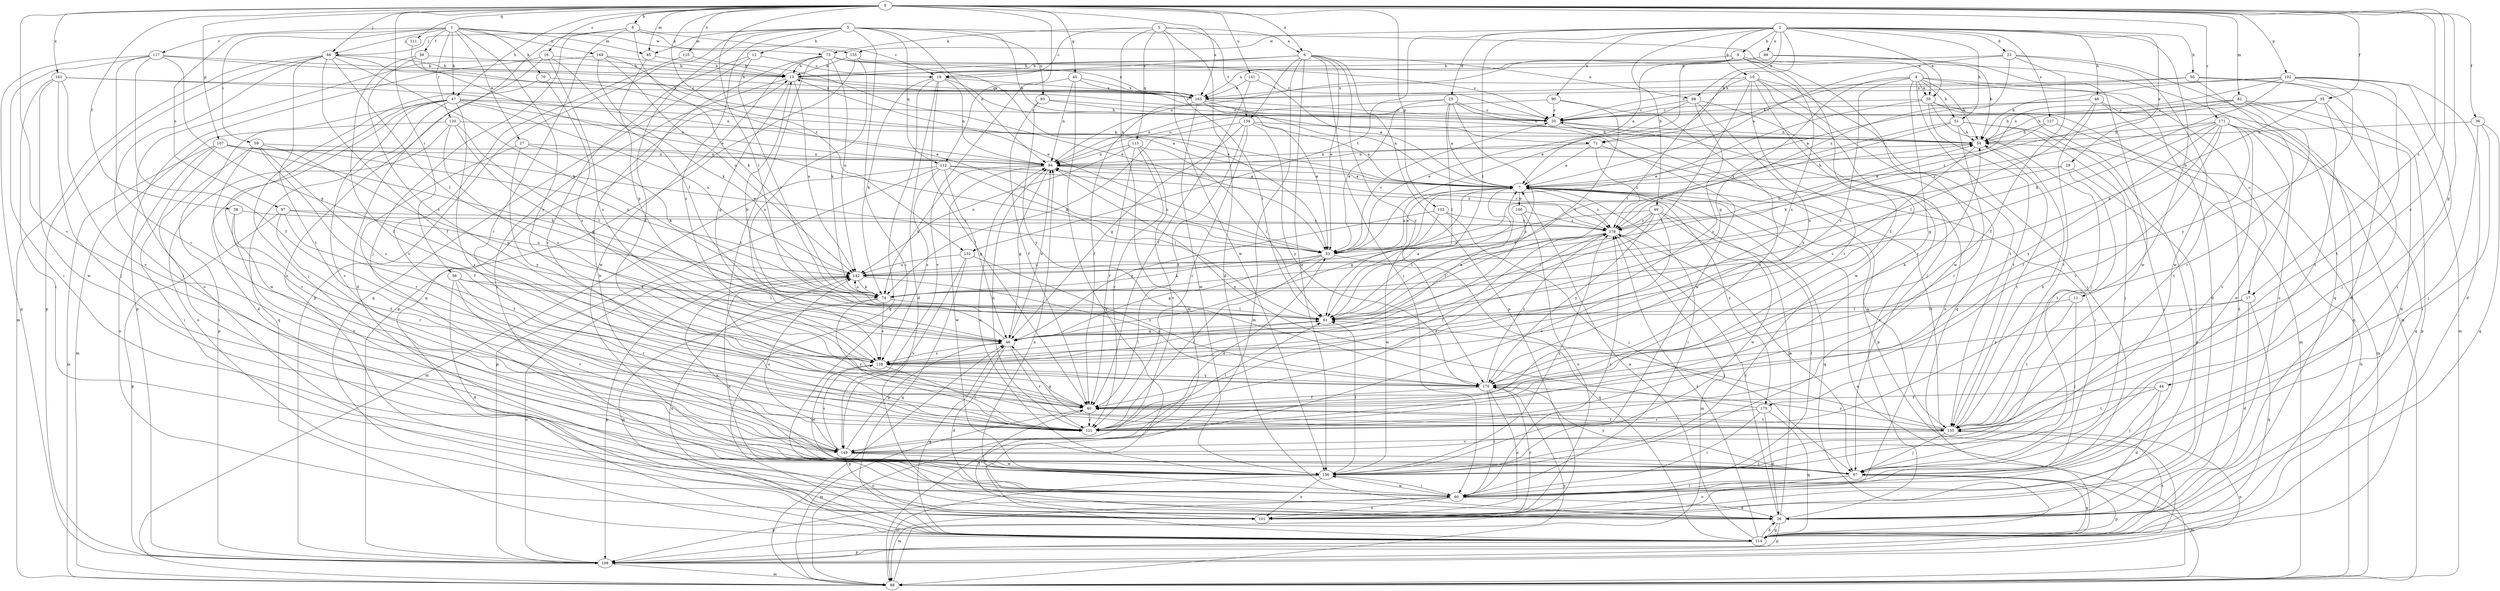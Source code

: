 strict digraph  {
0;
1;
2;
3;
4;
5;
6;
7;
8;
9;
10;
11;
12;
13;
16;
17;
19;
20;
23;
25;
26;
27;
29;
30;
33;
35;
36;
38;
39;
40;
44;
45;
46;
47;
48;
49;
50;
51;
54;
56;
59;
60;
66;
67;
70;
71;
73;
74;
81;
82;
85;
88;
89;
90;
93;
94;
97;
98;
100;
101;
102;
103;
107;
108;
111;
112;
113;
114;
117;
120;
121;
125;
127;
128;
132;
134;
135;
141;
142;
149;
155;
156;
161;
163;
169;
170;
171;
175;
176;
0 -> 6  [label=a];
0 -> 8  [label=b];
0 -> 16  [label=c];
0 -> 17  [label=c];
0 -> 35  [label=f];
0 -> 36  [label=f];
0 -> 38  [label=f];
0 -> 44  [label=g];
0 -> 45  [label=g];
0 -> 47  [label=h];
0 -> 56  [label=i];
0 -> 66  [label=j];
0 -> 81  [label=l];
0 -> 82  [label=m];
0 -> 85  [label=m];
0 -> 102  [label=p];
0 -> 103  [label=p];
0 -> 107  [label=p];
0 -> 111  [label=q];
0 -> 112  [label=q];
0 -> 125  [label=s];
0 -> 132  [label=t];
0 -> 141  [label=u];
0 -> 149  [label=v];
0 -> 161  [label=x];
0 -> 163  [label=x];
0 -> 171  [label=z];
0 -> 175  [label=z];
1 -> 27  [label=e];
1 -> 39  [label=f];
1 -> 47  [label=h];
1 -> 59  [label=i];
1 -> 66  [label=j];
1 -> 70  [label=k];
1 -> 85  [label=m];
1 -> 97  [label=o];
1 -> 117  [label=r];
1 -> 120  [label=r];
1 -> 155  [label=w];
1 -> 169  [label=y];
1 -> 170  [label=y];
2 -> 9  [label=b];
2 -> 10  [label=b];
2 -> 11  [label=b];
2 -> 23  [label=d];
2 -> 25  [label=d];
2 -> 29  [label=e];
2 -> 30  [label=e];
2 -> 48  [label=h];
2 -> 49  [label=h];
2 -> 50  [label=h];
2 -> 51  [label=h];
2 -> 71  [label=k];
2 -> 81  [label=l];
2 -> 89  [label=n];
2 -> 90  [label=n];
2 -> 98  [label=o];
2 -> 127  [label=s];
2 -> 132  [label=t];
2 -> 155  [label=w];
3 -> 12  [label=b];
3 -> 30  [label=e];
3 -> 40  [label=f];
3 -> 60  [label=i];
3 -> 66  [label=j];
3 -> 71  [label=k];
3 -> 85  [label=m];
3 -> 93  [label=n];
3 -> 94  [label=n];
3 -> 108  [label=p];
3 -> 112  [label=q];
3 -> 128  [label=s];
4 -> 17  [label=c];
4 -> 26  [label=d];
4 -> 30  [label=e];
4 -> 46  [label=g];
4 -> 51  [label=h];
4 -> 54  [label=h];
4 -> 60  [label=i];
4 -> 71  [label=k];
4 -> 121  [label=r];
4 -> 128  [label=s];
5 -> 6  [label=a];
5 -> 19  [label=c];
5 -> 26  [label=d];
5 -> 73  [label=k];
5 -> 88  [label=m];
5 -> 113  [label=q];
5 -> 134  [label=t];
5 -> 156  [label=w];
6 -> 13  [label=b];
6 -> 19  [label=c];
6 -> 33  [label=e];
6 -> 60  [label=i];
6 -> 88  [label=m];
6 -> 98  [label=o];
6 -> 108  [label=p];
6 -> 134  [label=t];
6 -> 156  [label=w];
6 -> 170  [label=y];
7 -> 13  [label=b];
7 -> 33  [label=e];
7 -> 46  [label=g];
7 -> 54  [label=h];
7 -> 60  [label=i];
7 -> 100  [label=o];
7 -> 114  [label=q];
7 -> 135  [label=t];
7 -> 175  [label=z];
7 -> 176  [label=z];
8 -> 19  [label=c];
8 -> 67  [label=j];
8 -> 73  [label=k];
8 -> 74  [label=k];
8 -> 101  [label=o];
8 -> 121  [label=r];
9 -> 7  [label=a];
9 -> 13  [label=b];
9 -> 33  [label=e];
9 -> 40  [label=f];
9 -> 94  [label=n];
9 -> 114  [label=q];
9 -> 128  [label=s];
9 -> 156  [label=w];
10 -> 67  [label=j];
10 -> 81  [label=l];
10 -> 114  [label=q];
10 -> 121  [label=r];
10 -> 128  [label=s];
10 -> 135  [label=t];
10 -> 156  [label=w];
10 -> 163  [label=x];
11 -> 67  [label=j];
11 -> 81  [label=l];
11 -> 135  [label=t];
12 -> 19  [label=c];
12 -> 81  [label=l];
12 -> 114  [label=q];
12 -> 121  [label=r];
13 -> 20  [label=c];
13 -> 46  [label=g];
13 -> 60  [label=i];
13 -> 142  [label=u];
13 -> 163  [label=x];
16 -> 13  [label=b];
16 -> 26  [label=d];
16 -> 81  [label=l];
16 -> 108  [label=p];
16 -> 128  [label=s];
17 -> 26  [label=d];
17 -> 81  [label=l];
17 -> 114  [label=q];
17 -> 170  [label=y];
19 -> 26  [label=d];
19 -> 40  [label=f];
19 -> 54  [label=h];
19 -> 74  [label=k];
19 -> 94  [label=n];
19 -> 114  [label=q];
19 -> 163  [label=x];
20 -> 54  [label=h];
20 -> 108  [label=p];
23 -> 7  [label=a];
23 -> 13  [label=b];
23 -> 40  [label=f];
23 -> 88  [label=m];
23 -> 156  [label=w];
23 -> 176  [label=z];
25 -> 7  [label=a];
25 -> 20  [label=c];
25 -> 33  [label=e];
25 -> 81  [label=l];
25 -> 94  [label=n];
25 -> 128  [label=s];
25 -> 156  [label=w];
26 -> 7  [label=a];
26 -> 20  [label=c];
26 -> 94  [label=n];
26 -> 108  [label=p];
26 -> 114  [label=q];
26 -> 176  [label=z];
27 -> 74  [label=k];
27 -> 94  [label=n];
27 -> 121  [label=r];
27 -> 170  [label=y];
29 -> 7  [label=a];
29 -> 101  [label=o];
29 -> 135  [label=t];
29 -> 142  [label=u];
30 -> 20  [label=c];
30 -> 33  [label=e];
30 -> 67  [label=j];
30 -> 88  [label=m];
30 -> 101  [label=o];
30 -> 135  [label=t];
33 -> 7  [label=a];
33 -> 20  [label=c];
33 -> 46  [label=g];
33 -> 54  [label=h];
33 -> 74  [label=k];
33 -> 94  [label=n];
33 -> 114  [label=q];
33 -> 121  [label=r];
33 -> 142  [label=u];
35 -> 20  [label=c];
35 -> 54  [label=h];
35 -> 67  [label=j];
35 -> 74  [label=k];
35 -> 135  [label=t];
36 -> 54  [label=h];
36 -> 60  [label=i];
36 -> 67  [label=j];
36 -> 114  [label=q];
38 -> 40  [label=f];
38 -> 149  [label=v];
38 -> 176  [label=z];
39 -> 13  [label=b];
39 -> 33  [label=e];
39 -> 40  [label=f];
39 -> 128  [label=s];
40 -> 88  [label=m];
40 -> 121  [label=r];
40 -> 135  [label=t];
44 -> 26  [label=d];
44 -> 40  [label=f];
44 -> 67  [label=j];
44 -> 135  [label=t];
45 -> 81  [label=l];
45 -> 94  [label=n];
45 -> 114  [label=q];
45 -> 149  [label=v];
45 -> 163  [label=x];
46 -> 7  [label=a];
46 -> 13  [label=b];
46 -> 26  [label=d];
46 -> 94  [label=n];
46 -> 121  [label=r];
46 -> 128  [label=s];
47 -> 7  [label=a];
47 -> 20  [label=c];
47 -> 26  [label=d];
47 -> 94  [label=n];
47 -> 108  [label=p];
47 -> 114  [label=q];
47 -> 121  [label=r];
47 -> 142  [label=u];
47 -> 149  [label=v];
47 -> 156  [label=w];
48 -> 7  [label=a];
48 -> 20  [label=c];
48 -> 26  [label=d];
48 -> 81  [label=l];
48 -> 114  [label=q];
48 -> 135  [label=t];
49 -> 60  [label=i];
49 -> 81  [label=l];
49 -> 142  [label=u];
49 -> 149  [label=v];
49 -> 156  [label=w];
49 -> 170  [label=y];
49 -> 176  [label=z];
50 -> 20  [label=c];
50 -> 26  [label=d];
50 -> 88  [label=m];
50 -> 101  [label=o];
50 -> 163  [label=x];
51 -> 54  [label=h];
51 -> 60  [label=i];
51 -> 67  [label=j];
51 -> 121  [label=r];
51 -> 142  [label=u];
51 -> 176  [label=z];
54 -> 94  [label=n];
54 -> 128  [label=s];
54 -> 135  [label=t];
56 -> 26  [label=d];
56 -> 74  [label=k];
56 -> 81  [label=l];
56 -> 121  [label=r];
56 -> 149  [label=v];
59 -> 40  [label=f];
59 -> 46  [label=g];
59 -> 60  [label=i];
59 -> 94  [label=n];
59 -> 121  [label=r];
59 -> 128  [label=s];
60 -> 26  [label=d];
60 -> 88  [label=m];
60 -> 101  [label=o];
60 -> 108  [label=p];
60 -> 142  [label=u];
60 -> 156  [label=w];
60 -> 176  [label=z];
66 -> 13  [label=b];
66 -> 20  [label=c];
66 -> 40  [label=f];
66 -> 60  [label=i];
66 -> 74  [label=k];
66 -> 81  [label=l];
66 -> 88  [label=m];
66 -> 108  [label=p];
66 -> 135  [label=t];
67 -> 13  [label=b];
67 -> 60  [label=i];
67 -> 88  [label=m];
67 -> 101  [label=o];
67 -> 108  [label=p];
67 -> 114  [label=q];
67 -> 170  [label=y];
70 -> 67  [label=j];
70 -> 128  [label=s];
70 -> 163  [label=x];
71 -> 7  [label=a];
71 -> 60  [label=i];
71 -> 94  [label=n];
71 -> 176  [label=z];
73 -> 13  [label=b];
73 -> 20  [label=c];
73 -> 33  [label=e];
73 -> 74  [label=k];
73 -> 114  [label=q];
73 -> 135  [label=t];
73 -> 142  [label=u];
73 -> 156  [label=w];
73 -> 163  [label=x];
74 -> 81  [label=l];
74 -> 114  [label=q];
74 -> 121  [label=r];
74 -> 128  [label=s];
74 -> 142  [label=u];
81 -> 7  [label=a];
81 -> 46  [label=g];
82 -> 20  [label=c];
82 -> 26  [label=d];
82 -> 54  [label=h];
82 -> 108  [label=p];
82 -> 121  [label=r];
82 -> 176  [label=z];
85 -> 33  [label=e];
85 -> 46  [label=g];
88 -> 7  [label=a];
88 -> 46  [label=g];
88 -> 54  [label=h];
88 -> 170  [label=y];
89 -> 13  [label=b];
89 -> 54  [label=h];
89 -> 156  [label=w];
89 -> 163  [label=x];
90 -> 20  [label=c];
90 -> 81  [label=l];
90 -> 94  [label=n];
90 -> 121  [label=r];
93 -> 20  [label=c];
93 -> 40  [label=f];
93 -> 54  [label=h];
93 -> 170  [label=y];
94 -> 7  [label=a];
94 -> 46  [label=g];
94 -> 74  [label=k];
94 -> 156  [label=w];
94 -> 176  [label=z];
97 -> 40  [label=f];
97 -> 108  [label=p];
97 -> 121  [label=r];
97 -> 142  [label=u];
97 -> 176  [label=z];
98 -> 20  [label=c];
98 -> 33  [label=e];
98 -> 101  [label=o];
98 -> 128  [label=s];
98 -> 170  [label=y];
100 -> 81  [label=l];
100 -> 101  [label=o];
100 -> 176  [label=z];
101 -> 40  [label=f];
101 -> 170  [label=y];
102 -> 26  [label=d];
102 -> 54  [label=h];
102 -> 60  [label=i];
102 -> 74  [label=k];
102 -> 94  [label=n];
102 -> 135  [label=t];
102 -> 163  [label=x];
102 -> 170  [label=y];
103 -> 46  [label=g];
103 -> 67  [label=j];
103 -> 156  [label=w];
103 -> 176  [label=z];
107 -> 33  [label=e];
107 -> 60  [label=i];
107 -> 74  [label=k];
107 -> 88  [label=m];
107 -> 94  [label=n];
107 -> 101  [label=o];
107 -> 142  [label=u];
108 -> 88  [label=m];
108 -> 142  [label=u];
111 -> 33  [label=e];
112 -> 7  [label=a];
112 -> 46  [label=g];
112 -> 81  [label=l];
112 -> 88  [label=m];
112 -> 108  [label=p];
112 -> 128  [label=s];
112 -> 176  [label=z];
113 -> 40  [label=f];
113 -> 81  [label=l];
113 -> 94  [label=n];
113 -> 121  [label=r];
113 -> 142  [label=u];
113 -> 149  [label=v];
114 -> 7  [label=a];
114 -> 26  [label=d];
114 -> 46  [label=g];
114 -> 108  [label=p];
114 -> 135  [label=t];
114 -> 142  [label=u];
114 -> 176  [label=z];
117 -> 13  [label=b];
117 -> 40  [label=f];
117 -> 46  [label=g];
117 -> 60  [label=i];
117 -> 108  [label=p];
117 -> 121  [label=r];
117 -> 163  [label=x];
120 -> 46  [label=g];
120 -> 54  [label=h];
120 -> 81  [label=l];
120 -> 88  [label=m];
120 -> 101  [label=o];
120 -> 128  [label=s];
121 -> 81  [label=l];
121 -> 94  [label=n];
121 -> 176  [label=z];
125 -> 13  [label=b];
125 -> 149  [label=v];
127 -> 54  [label=h];
127 -> 74  [label=k];
127 -> 88  [label=m];
128 -> 81  [label=l];
128 -> 121  [label=r];
128 -> 156  [label=w];
128 -> 170  [label=y];
132 -> 114  [label=q];
132 -> 142  [label=u];
132 -> 149  [label=v];
132 -> 170  [label=y];
134 -> 7  [label=a];
134 -> 40  [label=f];
134 -> 46  [label=g];
134 -> 54  [label=h];
134 -> 74  [label=k];
134 -> 121  [label=r];
134 -> 170  [label=y];
135 -> 7  [label=a];
135 -> 40  [label=f];
135 -> 46  [label=g];
135 -> 54  [label=h];
135 -> 67  [label=j];
135 -> 81  [label=l];
135 -> 108  [label=p];
135 -> 149  [label=v];
135 -> 170  [label=y];
141 -> 7  [label=a];
141 -> 40  [label=f];
141 -> 163  [label=x];
142 -> 74  [label=k];
142 -> 108  [label=p];
142 -> 170  [label=y];
149 -> 33  [label=e];
149 -> 46  [label=g];
149 -> 67  [label=j];
149 -> 101  [label=o];
149 -> 128  [label=s];
149 -> 142  [label=u];
149 -> 156  [label=w];
155 -> 13  [label=b];
155 -> 20  [label=c];
155 -> 108  [label=p];
155 -> 128  [label=s];
156 -> 60  [label=i];
156 -> 81  [label=l];
156 -> 88  [label=m];
156 -> 94  [label=n];
156 -> 101  [label=o];
156 -> 142  [label=u];
156 -> 176  [label=z];
161 -> 60  [label=i];
161 -> 67  [label=j];
161 -> 94  [label=n];
161 -> 149  [label=v];
161 -> 156  [label=w];
161 -> 163  [label=x];
163 -> 7  [label=a];
163 -> 20  [label=c];
163 -> 33  [label=e];
163 -> 40  [label=f];
163 -> 156  [label=w];
169 -> 13  [label=b];
169 -> 33  [label=e];
169 -> 74  [label=k];
169 -> 101  [label=o];
169 -> 142  [label=u];
170 -> 40  [label=f];
170 -> 54  [label=h];
170 -> 60  [label=i];
170 -> 101  [label=o];
170 -> 176  [label=z];
171 -> 40  [label=f];
171 -> 46  [label=g];
171 -> 54  [label=h];
171 -> 114  [label=q];
171 -> 121  [label=r];
171 -> 135  [label=t];
171 -> 149  [label=v];
171 -> 156  [label=w];
171 -> 170  [label=y];
171 -> 176  [label=z];
175 -> 26  [label=d];
175 -> 60  [label=i];
175 -> 94  [label=n];
175 -> 114  [label=q];
175 -> 121  [label=r];
176 -> 33  [label=e];
176 -> 40  [label=f];
176 -> 67  [label=j];
176 -> 81  [label=l];
176 -> 88  [label=m];
}
